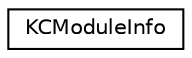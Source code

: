 digraph "Graphical Class Hierarchy"
{
  edge [fontname="Helvetica",fontsize="10",labelfontname="Helvetica",labelfontsize="10"];
  node [fontname="Helvetica",fontsize="10",shape=record];
  rankdir="LR";
  Node0 [label="KCModuleInfo",height=0.2,width=0.4,color="black", fillcolor="white", style="filled",URL="$classKCModuleInfo.html",tooltip="A class that provides information about a KCModule. "];
}
